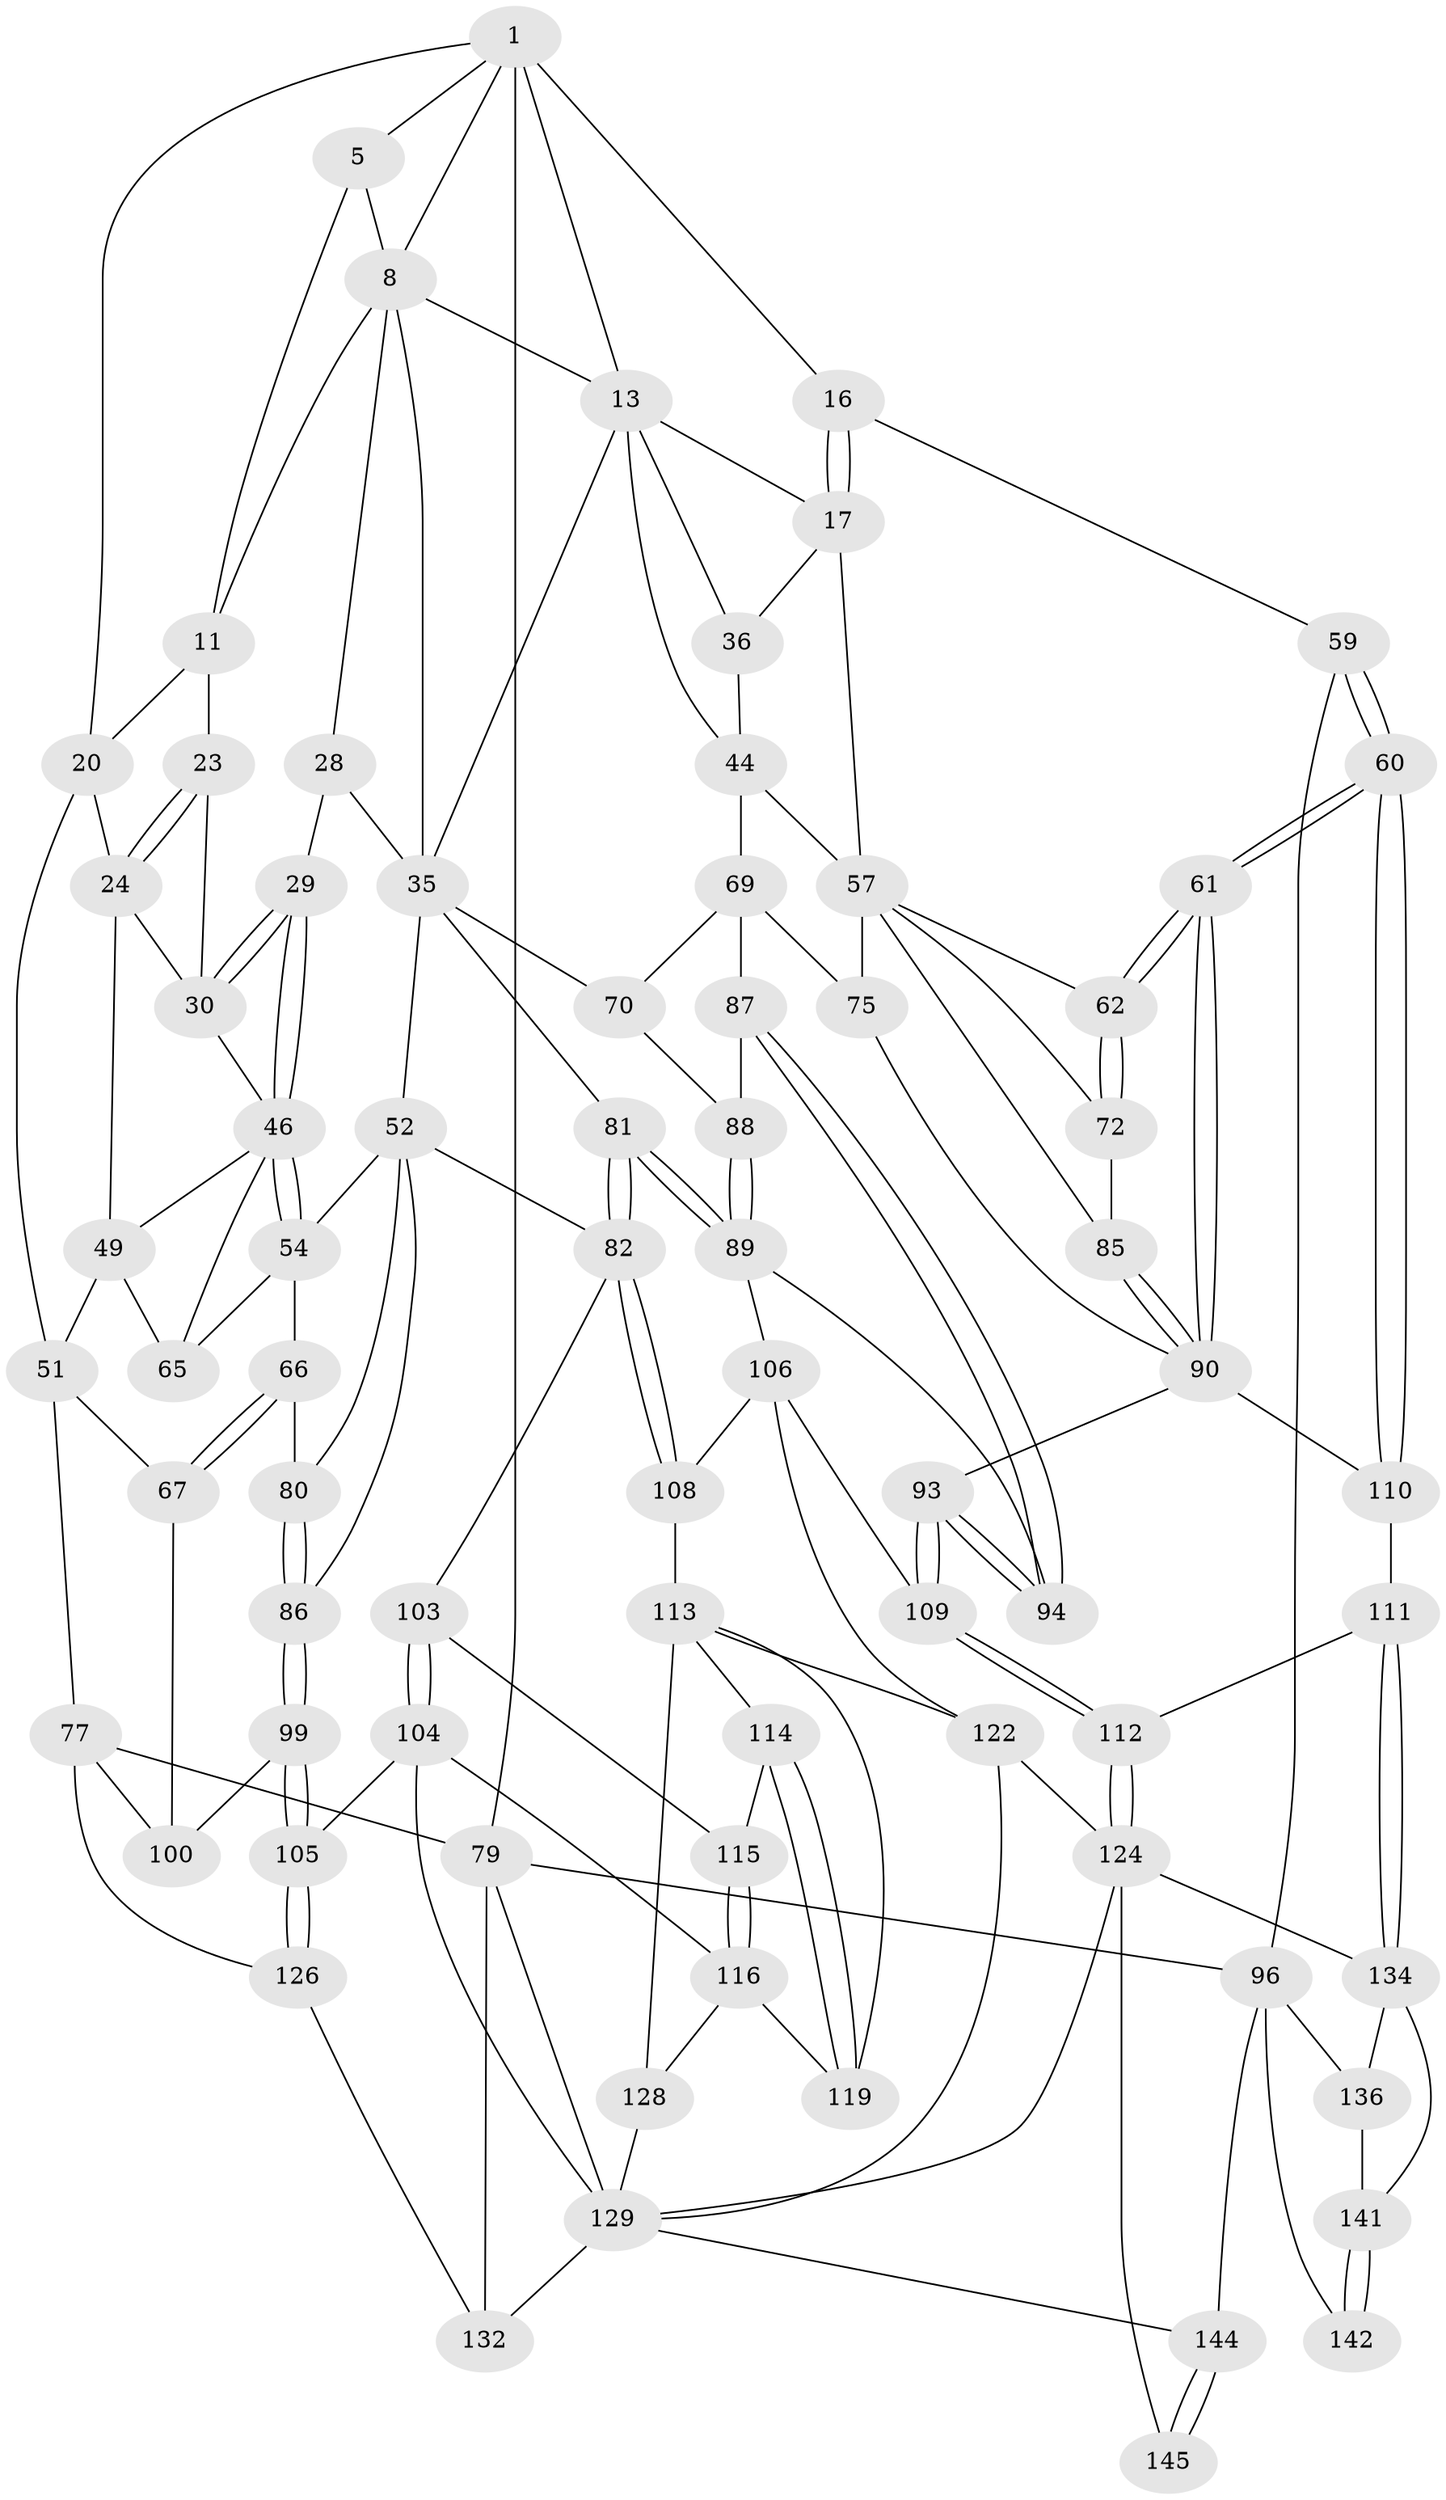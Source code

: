 // original degree distribution, {3: 0.013333333333333334, 5: 0.5733333333333334, 6: 0.2, 4: 0.21333333333333335}
// Generated by graph-tools (version 1.1) at 2025/17/03/09/25 04:17:17]
// undirected, 75 vertices, 169 edges
graph export_dot {
graph [start="1"]
  node [color=gray90,style=filled];
  1 [pos="+0.6514262388578754+0",super="+7+2"];
  5 [pos="+0.008358837336997294+0",super="+6"];
  8 [pos="+0.4896417464701307+0.15622239558117826",super="+31+9"];
  11 [pos="+0.29614231720610196+0.07477398769232549",super="+12+21"];
  13 [pos="+0.8581688221897482+0",super="+14+18"];
  16 [pos="+1+0",super="+55"];
  17 [pos="+0.8902121425975181+0.1613478325789542",super="+38"];
  20 [pos="+0+0",super="+26"];
  23 [pos="+0.19344608538351019+0.1296572997896417",super="+27"];
  24 [pos="+0.06027056135307788+0.18317663784374522",super="+25"];
  28 [pos="+0.3340025349305137+0.263485285924592"];
  29 [pos="+0.29585192862711646+0.2631846497067629"];
  30 [pos="+0.2402218764742859+0.17788490763789472",super="+32"];
  35 [pos="+0.5923003389331252+0.296452302155066",super="+42"];
  36 [pos="+0.8462936175773981+0.1851193968442253",super="+37+40"];
  44 [pos="+0.7825766648163096+0.3775289768764143",super="+45"];
  46 [pos="+0.21931949326716693+0.30147573804696126",super="+47"];
  49 [pos="+0.03123439021701892+0.25496617881529937",super="+50"];
  51 [pos="+0+0.40656780898782696",super="+68"];
  52 [pos="+0.2998967613320703+0.44474402938541757",super="+53+84"];
  54 [pos="+0.21715153149999272+0.33825467150733773",super="+64"];
  57 [pos="+0.8386646094059311+0.3916200476544616",super="+63+58"];
  59 [pos="+1+0.5892836187032602"];
  60 [pos="+1+0.5745084185893577"];
  61 [pos="+1+0.5239689576806164"];
  62 [pos="+0.9777238306949523+0.47225036372530177"];
  65 [pos="+0.0885024198209031+0.3885416116856936"];
  66 [pos="+0.12564888064698074+0.47279617915602584"];
  67 [pos="+0.11057519100286108+0.48218155199498147"];
  69 [pos="+0.7051367737271982+0.389110065272955",super="+76"];
  70 [pos="+0.6755406626218438+0.4435284859498083"];
  72 [pos="+0.8842818431732392+0.4683740382581229"];
  75 [pos="+0.7777959652222818+0.5057543569609463"];
  77 [pos="+0+0.6711621645827487",super="+102+78"];
  79 [pos="+0+1",super="+95+149"];
  80 [pos="+0.1427444949161345+0.4812061575405531"];
  81 [pos="+0.4823604686761867+0.5404497304160591"];
  82 [pos="+0.46587563614398936+0.5631167067515307",super="+83"];
  85 [pos="+0.844176758115155+0.526064537324059"];
  86 [pos="+0.20740914703303726+0.5676683578605153"];
  87 [pos="+0.6815554258862648+0.5548516100559938"];
  88 [pos="+0.6660097105833783+0.49161669767290617"];
  89 [pos="+0.5421206747726003+0.5477112886245455",super="+101"];
  90 [pos="+0.8480338976094516+0.5369174909801183",super="+91"];
  93 [pos="+0.709564988224444+0.6022643380084521"];
  94 [pos="+0.6884592403587196+0.5886612472554807"];
  96 [pos="+1+1",super="+97+143"];
  99 [pos="+0.19381201214724025+0.6607690001378592"];
  100 [pos="+0.06820419240116714+0.5703985062042629"];
  103 [pos="+0.3202501363619679+0.643046906080311"];
  104 [pos="+0.21672137725992324+0.6922463199131319",super="+118"];
  105 [pos="+0.19725331709850333+0.6876619155221572"];
  106 [pos="+0.5954523286811146+0.6630820968611728",super="+107"];
  108 [pos="+0.47511669029281256+0.6060927311647692"];
  109 [pos="+0.7068208825406924+0.6702931622675008"];
  110 [pos="+0.8464066036117597+0.6248804301003286"];
  111 [pos="+0.8225455877231747+0.7368802517512006"];
  112 [pos="+0.7155695815231248+0.72889292909188"];
  113 [pos="+0.4536087978029797+0.6482185994703471",super="+120"];
  114 [pos="+0.3717927060164828+0.690337080348366"];
  115 [pos="+0.3344339209523139+0.6634680351692052"];
  116 [pos="+0.33204044673415584+0.7368126234987528",super="+117"];
  119 [pos="+0.37277933638657795+0.7131681495651007"];
  122 [pos="+0.5681129471443764+0.7189158733845328",super="+123"];
  124 [pos="+0.6500677041358238+0.7922100682509686",super="+135+125"];
  126 [pos="+0.1367065024203501+0.7329845495612323",super="+127+133"];
  128 [pos="+0.3598958136093297+0.7859436441025675"];
  129 [pos="+0.4569297730027784+0.8575521691330971",super="+130+140"];
  132 [pos="+0.19454109166866512+1"];
  134 [pos="+0.8318755141953328+0.7472370129834467",super="+137"];
  136 [pos="+1+0.6496445061650709",super="+146"];
  141 [pos="+0.9254136518831203+0.8340666931786045"];
  142 [pos="+0.9057364637174408+0.8921301423696518"];
  144 [pos="+0.8414159657791234+0.929271440318611"];
  145 [pos="+0.8223070934990054+0.902771513670023"];
  1 -- 8;
  1 -- 16;
  1 -- 20;
  1 -- 5;
  1 -- 13 [weight=2];
  1 -- 79 [weight=2];
  5 -- 11;
  5 -- 8;
  8 -- 35;
  8 -- 13;
  8 -- 11;
  8 -- 28;
  11 -- 20;
  11 -- 23 [weight=2];
  13 -- 35;
  13 -- 36 [weight=2];
  13 -- 44;
  13 -- 17;
  16 -- 17 [weight=2];
  16 -- 17;
  16 -- 59;
  17 -- 57 [weight=2];
  17 -- 36;
  20 -- 24;
  20 -- 51;
  23 -- 24;
  23 -- 24;
  23 -- 30;
  24 -- 30;
  24 -- 49;
  28 -- 29;
  28 -- 35;
  29 -- 30;
  29 -- 30;
  29 -- 46;
  29 -- 46;
  30 -- 46;
  35 -- 81;
  35 -- 52;
  35 -- 70;
  36 -- 44;
  44 -- 69;
  44 -- 57;
  46 -- 54;
  46 -- 54;
  46 -- 65;
  46 -- 49;
  49 -- 65;
  49 -- 51;
  51 -- 67;
  51 -- 77;
  52 -- 80;
  52 -- 54;
  52 -- 82;
  52 -- 86;
  54 -- 65;
  54 -- 66;
  57 -- 62;
  57 -- 85;
  57 -- 72;
  57 -- 75;
  59 -- 60;
  59 -- 60;
  59 -- 96;
  60 -- 61;
  60 -- 61;
  60 -- 110;
  60 -- 110;
  61 -- 62;
  61 -- 62;
  61 -- 90;
  61 -- 90;
  62 -- 72;
  62 -- 72;
  66 -- 67;
  66 -- 67;
  66 -- 80;
  67 -- 100;
  69 -- 70;
  69 -- 75;
  69 -- 87;
  70 -- 88;
  72 -- 85;
  75 -- 90;
  77 -- 100;
  77 -- 126 [weight=2];
  77 -- 79;
  79 -- 96;
  79 -- 132;
  79 -- 129 [weight=2];
  80 -- 86;
  80 -- 86;
  81 -- 82;
  81 -- 82;
  81 -- 89;
  81 -- 89;
  82 -- 108;
  82 -- 108;
  82 -- 103;
  85 -- 90;
  85 -- 90;
  86 -- 99;
  86 -- 99;
  87 -- 88;
  87 -- 94;
  87 -- 94;
  88 -- 89;
  88 -- 89;
  89 -- 106;
  89 -- 94;
  90 -- 93;
  90 -- 110;
  93 -- 94;
  93 -- 94;
  93 -- 109;
  93 -- 109;
  96 -- 136 [weight=2];
  96 -- 142 [weight=2];
  96 -- 144;
  99 -- 100;
  99 -- 105;
  99 -- 105;
  103 -- 104;
  103 -- 104;
  103 -- 115;
  104 -- 105;
  104 -- 129;
  104 -- 116;
  105 -- 126;
  105 -- 126;
  106 -- 109;
  106 -- 108;
  106 -- 122;
  108 -- 113;
  109 -- 112;
  109 -- 112;
  110 -- 111;
  111 -- 112;
  111 -- 134;
  111 -- 134;
  112 -- 124;
  112 -- 124;
  113 -- 114;
  113 -- 128;
  113 -- 122;
  113 -- 119;
  114 -- 115;
  114 -- 119;
  114 -- 119;
  115 -- 116;
  115 -- 116;
  116 -- 119;
  116 -- 128;
  122 -- 129;
  122 -- 124;
  124 -- 145 [weight=2];
  124 -- 134;
  124 -- 129;
  126 -- 132;
  128 -- 129;
  129 -- 132;
  129 -- 144;
  134 -- 136;
  134 -- 141;
  136 -- 141;
  141 -- 142;
  141 -- 142;
  144 -- 145;
  144 -- 145;
}
